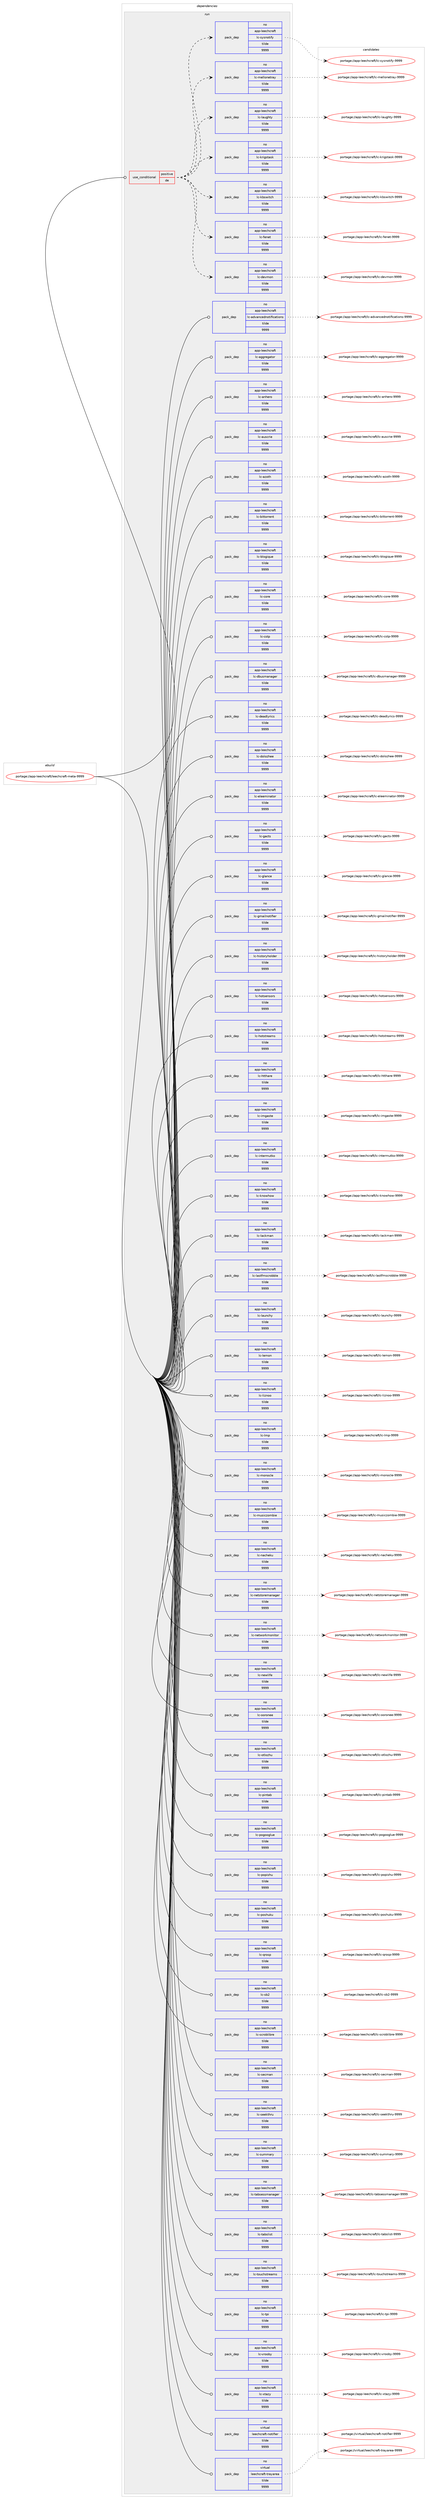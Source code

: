 digraph prolog {

# *************
# Graph options
# *************

newrank=true;
concentrate=true;
compound=true;
graph [rankdir=LR,fontname=Helvetica,fontsize=10,ranksep=1.5];#, ranksep=2.5, nodesep=0.2];
edge  [arrowhead=vee];
node  [fontname=Helvetica,fontsize=10];

# **********
# The ebuild
# **********

subgraph cluster_leftcol {
color=gray;
label=<<i>ebuild</i>>;
id [label="portage://app-leechcraft/leechcraft-meta-9999", color=red, width=4, href="../app-leechcraft/leechcraft-meta-9999.svg"];
}

# ****************
# The dependencies
# ****************

subgraph cluster_midcol {
color=gray;
label=<<i>dependencies</i>>;
subgraph cluster_compile {
fillcolor="#eeeeee";
style=filled;
label=<<i>compile</i>>;
}
subgraph cluster_compileandrun {
fillcolor="#eeeeee";
style=filled;
label=<<i>compile and run</i>>;
}
subgraph cluster_run {
fillcolor="#eeeeee";
style=filled;
label=<<i>run</i>>;
subgraph cond144297 {
dependency615149 [label=<<TABLE BORDER="0" CELLBORDER="1" CELLSPACING="0" CELLPADDING="4"><TR><TD ROWSPAN="3" CELLPADDING="10">use_conditional</TD></TR><TR><TD>positive</TD></TR><TR><TD>de</TD></TR></TABLE>>, shape=none, color=red];
subgraph pack462620 {
dependency615150 [label=<<TABLE BORDER="0" CELLBORDER="1" CELLSPACING="0" CELLPADDING="4" WIDTH="220"><TR><TD ROWSPAN="6" CELLPADDING="30">pack_dep</TD></TR><TR><TD WIDTH="110">no</TD></TR><TR><TD>app-leechcraft</TD></TR><TR><TD>lc-devmon</TD></TR><TR><TD>tilde</TD></TR><TR><TD>9999</TD></TR></TABLE>>, shape=none, color=blue];
}
dependency615149:e -> dependency615150:w [weight=20,style="dashed",arrowhead="vee"];
subgraph pack462621 {
dependency615151 [label=<<TABLE BORDER="0" CELLBORDER="1" CELLSPACING="0" CELLPADDING="4" WIDTH="220"><TR><TD ROWSPAN="6" CELLPADDING="30">pack_dep</TD></TR><TR><TD WIDTH="110">no</TD></TR><TR><TD>app-leechcraft</TD></TR><TR><TD>lc-fenet</TD></TR><TR><TD>tilde</TD></TR><TR><TD>9999</TD></TR></TABLE>>, shape=none, color=blue];
}
dependency615149:e -> dependency615151:w [weight=20,style="dashed",arrowhead="vee"];
subgraph pack462622 {
dependency615152 [label=<<TABLE BORDER="0" CELLBORDER="1" CELLSPACING="0" CELLPADDING="4" WIDTH="220"><TR><TD ROWSPAN="6" CELLPADDING="30">pack_dep</TD></TR><TR><TD WIDTH="110">no</TD></TR><TR><TD>app-leechcraft</TD></TR><TR><TD>lc-kbswitch</TD></TR><TR><TD>tilde</TD></TR><TR><TD>9999</TD></TR></TABLE>>, shape=none, color=blue];
}
dependency615149:e -> dependency615152:w [weight=20,style="dashed",arrowhead="vee"];
subgraph pack462623 {
dependency615153 [label=<<TABLE BORDER="0" CELLBORDER="1" CELLSPACING="0" CELLPADDING="4" WIDTH="220"><TR><TD ROWSPAN="6" CELLPADDING="30">pack_dep</TD></TR><TR><TD WIDTH="110">no</TD></TR><TR><TD>app-leechcraft</TD></TR><TR><TD>lc-krigstask</TD></TR><TR><TD>tilde</TD></TR><TR><TD>9999</TD></TR></TABLE>>, shape=none, color=blue];
}
dependency615149:e -> dependency615153:w [weight=20,style="dashed",arrowhead="vee"];
subgraph pack462624 {
dependency615154 [label=<<TABLE BORDER="0" CELLBORDER="1" CELLSPACING="0" CELLPADDING="4" WIDTH="220"><TR><TD ROWSPAN="6" CELLPADDING="30">pack_dep</TD></TR><TR><TD WIDTH="110">no</TD></TR><TR><TD>app-leechcraft</TD></TR><TR><TD>lc-laughty</TD></TR><TR><TD>tilde</TD></TR><TR><TD>9999</TD></TR></TABLE>>, shape=none, color=blue];
}
dependency615149:e -> dependency615154:w [weight=20,style="dashed",arrowhead="vee"];
subgraph pack462625 {
dependency615155 [label=<<TABLE BORDER="0" CELLBORDER="1" CELLSPACING="0" CELLPADDING="4" WIDTH="220"><TR><TD ROWSPAN="6" CELLPADDING="30">pack_dep</TD></TR><TR><TD WIDTH="110">no</TD></TR><TR><TD>app-leechcraft</TD></TR><TR><TD>lc-mellonetray</TD></TR><TR><TD>tilde</TD></TR><TR><TD>9999</TD></TR></TABLE>>, shape=none, color=blue];
}
dependency615149:e -> dependency615155:w [weight=20,style="dashed",arrowhead="vee"];
subgraph pack462626 {
dependency615156 [label=<<TABLE BORDER="0" CELLBORDER="1" CELLSPACING="0" CELLPADDING="4" WIDTH="220"><TR><TD ROWSPAN="6" CELLPADDING="30">pack_dep</TD></TR><TR><TD WIDTH="110">no</TD></TR><TR><TD>app-leechcraft</TD></TR><TR><TD>lc-sysnotify</TD></TR><TR><TD>tilde</TD></TR><TR><TD>9999</TD></TR></TABLE>>, shape=none, color=blue];
}
dependency615149:e -> dependency615156:w [weight=20,style="dashed",arrowhead="vee"];
}
id:e -> dependency615149:w [weight=20,style="solid",arrowhead="odot"];
subgraph pack462627 {
dependency615157 [label=<<TABLE BORDER="0" CELLBORDER="1" CELLSPACING="0" CELLPADDING="4" WIDTH="220"><TR><TD ROWSPAN="6" CELLPADDING="30">pack_dep</TD></TR><TR><TD WIDTH="110">no</TD></TR><TR><TD>app-leechcraft</TD></TR><TR><TD>lc-advancednotifications</TD></TR><TR><TD>tilde</TD></TR><TR><TD>9999</TD></TR></TABLE>>, shape=none, color=blue];
}
id:e -> dependency615157:w [weight=20,style="solid",arrowhead="odot"];
subgraph pack462628 {
dependency615158 [label=<<TABLE BORDER="0" CELLBORDER="1" CELLSPACING="0" CELLPADDING="4" WIDTH="220"><TR><TD ROWSPAN="6" CELLPADDING="30">pack_dep</TD></TR><TR><TD WIDTH="110">no</TD></TR><TR><TD>app-leechcraft</TD></TR><TR><TD>lc-aggregator</TD></TR><TR><TD>tilde</TD></TR><TR><TD>9999</TD></TR></TABLE>>, shape=none, color=blue];
}
id:e -> dependency615158:w [weight=20,style="solid",arrowhead="odot"];
subgraph pack462629 {
dependency615159 [label=<<TABLE BORDER="0" CELLBORDER="1" CELLSPACING="0" CELLPADDING="4" WIDTH="220"><TR><TD ROWSPAN="6" CELLPADDING="30">pack_dep</TD></TR><TR><TD WIDTH="110">no</TD></TR><TR><TD>app-leechcraft</TD></TR><TR><TD>lc-anhero</TD></TR><TR><TD>tilde</TD></TR><TR><TD>9999</TD></TR></TABLE>>, shape=none, color=blue];
}
id:e -> dependency615159:w [weight=20,style="solid",arrowhead="odot"];
subgraph pack462630 {
dependency615160 [label=<<TABLE BORDER="0" CELLBORDER="1" CELLSPACING="0" CELLPADDING="4" WIDTH="220"><TR><TD ROWSPAN="6" CELLPADDING="30">pack_dep</TD></TR><TR><TD WIDTH="110">no</TD></TR><TR><TD>app-leechcraft</TD></TR><TR><TD>lc-auscrie</TD></TR><TR><TD>tilde</TD></TR><TR><TD>9999</TD></TR></TABLE>>, shape=none, color=blue];
}
id:e -> dependency615160:w [weight=20,style="solid",arrowhead="odot"];
subgraph pack462631 {
dependency615161 [label=<<TABLE BORDER="0" CELLBORDER="1" CELLSPACING="0" CELLPADDING="4" WIDTH="220"><TR><TD ROWSPAN="6" CELLPADDING="30">pack_dep</TD></TR><TR><TD WIDTH="110">no</TD></TR><TR><TD>app-leechcraft</TD></TR><TR><TD>lc-azoth</TD></TR><TR><TD>tilde</TD></TR><TR><TD>9999</TD></TR></TABLE>>, shape=none, color=blue];
}
id:e -> dependency615161:w [weight=20,style="solid",arrowhead="odot"];
subgraph pack462632 {
dependency615162 [label=<<TABLE BORDER="0" CELLBORDER="1" CELLSPACING="0" CELLPADDING="4" WIDTH="220"><TR><TD ROWSPAN="6" CELLPADDING="30">pack_dep</TD></TR><TR><TD WIDTH="110">no</TD></TR><TR><TD>app-leechcraft</TD></TR><TR><TD>lc-bittorrent</TD></TR><TR><TD>tilde</TD></TR><TR><TD>9999</TD></TR></TABLE>>, shape=none, color=blue];
}
id:e -> dependency615162:w [weight=20,style="solid",arrowhead="odot"];
subgraph pack462633 {
dependency615163 [label=<<TABLE BORDER="0" CELLBORDER="1" CELLSPACING="0" CELLPADDING="4" WIDTH="220"><TR><TD ROWSPAN="6" CELLPADDING="30">pack_dep</TD></TR><TR><TD WIDTH="110">no</TD></TR><TR><TD>app-leechcraft</TD></TR><TR><TD>lc-blogique</TD></TR><TR><TD>tilde</TD></TR><TR><TD>9999</TD></TR></TABLE>>, shape=none, color=blue];
}
id:e -> dependency615163:w [weight=20,style="solid",arrowhead="odot"];
subgraph pack462634 {
dependency615164 [label=<<TABLE BORDER="0" CELLBORDER="1" CELLSPACING="0" CELLPADDING="4" WIDTH="220"><TR><TD ROWSPAN="6" CELLPADDING="30">pack_dep</TD></TR><TR><TD WIDTH="110">no</TD></TR><TR><TD>app-leechcraft</TD></TR><TR><TD>lc-core</TD></TR><TR><TD>tilde</TD></TR><TR><TD>9999</TD></TR></TABLE>>, shape=none, color=blue];
}
id:e -> dependency615164:w [weight=20,style="solid",arrowhead="odot"];
subgraph pack462635 {
dependency615165 [label=<<TABLE BORDER="0" CELLBORDER="1" CELLSPACING="0" CELLPADDING="4" WIDTH="220"><TR><TD ROWSPAN="6" CELLPADDING="30">pack_dep</TD></TR><TR><TD WIDTH="110">no</TD></TR><TR><TD>app-leechcraft</TD></TR><TR><TD>lc-cstp</TD></TR><TR><TD>tilde</TD></TR><TR><TD>9999</TD></TR></TABLE>>, shape=none, color=blue];
}
id:e -> dependency615165:w [weight=20,style="solid",arrowhead="odot"];
subgraph pack462636 {
dependency615166 [label=<<TABLE BORDER="0" CELLBORDER="1" CELLSPACING="0" CELLPADDING="4" WIDTH="220"><TR><TD ROWSPAN="6" CELLPADDING="30">pack_dep</TD></TR><TR><TD WIDTH="110">no</TD></TR><TR><TD>app-leechcraft</TD></TR><TR><TD>lc-dbusmanager</TD></TR><TR><TD>tilde</TD></TR><TR><TD>9999</TD></TR></TABLE>>, shape=none, color=blue];
}
id:e -> dependency615166:w [weight=20,style="solid",arrowhead="odot"];
subgraph pack462637 {
dependency615167 [label=<<TABLE BORDER="0" CELLBORDER="1" CELLSPACING="0" CELLPADDING="4" WIDTH="220"><TR><TD ROWSPAN="6" CELLPADDING="30">pack_dep</TD></TR><TR><TD WIDTH="110">no</TD></TR><TR><TD>app-leechcraft</TD></TR><TR><TD>lc-deadlyrics</TD></TR><TR><TD>tilde</TD></TR><TR><TD>9999</TD></TR></TABLE>>, shape=none, color=blue];
}
id:e -> dependency615167:w [weight=20,style="solid",arrowhead="odot"];
subgraph pack462638 {
dependency615168 [label=<<TABLE BORDER="0" CELLBORDER="1" CELLSPACING="0" CELLPADDING="4" WIDTH="220"><TR><TD ROWSPAN="6" CELLPADDING="30">pack_dep</TD></TR><TR><TD WIDTH="110">no</TD></TR><TR><TD>app-leechcraft</TD></TR><TR><TD>lc-dolozhee</TD></TR><TR><TD>tilde</TD></TR><TR><TD>9999</TD></TR></TABLE>>, shape=none, color=blue];
}
id:e -> dependency615168:w [weight=20,style="solid",arrowhead="odot"];
subgraph pack462639 {
dependency615169 [label=<<TABLE BORDER="0" CELLBORDER="1" CELLSPACING="0" CELLPADDING="4" WIDTH="220"><TR><TD ROWSPAN="6" CELLPADDING="30">pack_dep</TD></TR><TR><TD WIDTH="110">no</TD></TR><TR><TD>app-leechcraft</TD></TR><TR><TD>lc-eleeminator</TD></TR><TR><TD>tilde</TD></TR><TR><TD>9999</TD></TR></TABLE>>, shape=none, color=blue];
}
id:e -> dependency615169:w [weight=20,style="solid",arrowhead="odot"];
subgraph pack462640 {
dependency615170 [label=<<TABLE BORDER="0" CELLBORDER="1" CELLSPACING="0" CELLPADDING="4" WIDTH="220"><TR><TD ROWSPAN="6" CELLPADDING="30">pack_dep</TD></TR><TR><TD WIDTH="110">no</TD></TR><TR><TD>app-leechcraft</TD></TR><TR><TD>lc-gacts</TD></TR><TR><TD>tilde</TD></TR><TR><TD>9999</TD></TR></TABLE>>, shape=none, color=blue];
}
id:e -> dependency615170:w [weight=20,style="solid",arrowhead="odot"];
subgraph pack462641 {
dependency615171 [label=<<TABLE BORDER="0" CELLBORDER="1" CELLSPACING="0" CELLPADDING="4" WIDTH="220"><TR><TD ROWSPAN="6" CELLPADDING="30">pack_dep</TD></TR><TR><TD WIDTH="110">no</TD></TR><TR><TD>app-leechcraft</TD></TR><TR><TD>lc-glance</TD></TR><TR><TD>tilde</TD></TR><TR><TD>9999</TD></TR></TABLE>>, shape=none, color=blue];
}
id:e -> dependency615171:w [weight=20,style="solid",arrowhead="odot"];
subgraph pack462642 {
dependency615172 [label=<<TABLE BORDER="0" CELLBORDER="1" CELLSPACING="0" CELLPADDING="4" WIDTH="220"><TR><TD ROWSPAN="6" CELLPADDING="30">pack_dep</TD></TR><TR><TD WIDTH="110">no</TD></TR><TR><TD>app-leechcraft</TD></TR><TR><TD>lc-gmailnotifier</TD></TR><TR><TD>tilde</TD></TR><TR><TD>9999</TD></TR></TABLE>>, shape=none, color=blue];
}
id:e -> dependency615172:w [weight=20,style="solid",arrowhead="odot"];
subgraph pack462643 {
dependency615173 [label=<<TABLE BORDER="0" CELLBORDER="1" CELLSPACING="0" CELLPADDING="4" WIDTH="220"><TR><TD ROWSPAN="6" CELLPADDING="30">pack_dep</TD></TR><TR><TD WIDTH="110">no</TD></TR><TR><TD>app-leechcraft</TD></TR><TR><TD>lc-historyholder</TD></TR><TR><TD>tilde</TD></TR><TR><TD>9999</TD></TR></TABLE>>, shape=none, color=blue];
}
id:e -> dependency615173:w [weight=20,style="solid",arrowhead="odot"];
subgraph pack462644 {
dependency615174 [label=<<TABLE BORDER="0" CELLBORDER="1" CELLSPACING="0" CELLPADDING="4" WIDTH="220"><TR><TD ROWSPAN="6" CELLPADDING="30">pack_dep</TD></TR><TR><TD WIDTH="110">no</TD></TR><TR><TD>app-leechcraft</TD></TR><TR><TD>lc-hotsensors</TD></TR><TR><TD>tilde</TD></TR><TR><TD>9999</TD></TR></TABLE>>, shape=none, color=blue];
}
id:e -> dependency615174:w [weight=20,style="solid",arrowhead="odot"];
subgraph pack462645 {
dependency615175 [label=<<TABLE BORDER="0" CELLBORDER="1" CELLSPACING="0" CELLPADDING="4" WIDTH="220"><TR><TD ROWSPAN="6" CELLPADDING="30">pack_dep</TD></TR><TR><TD WIDTH="110">no</TD></TR><TR><TD>app-leechcraft</TD></TR><TR><TD>lc-hotstreams</TD></TR><TR><TD>tilde</TD></TR><TR><TD>9999</TD></TR></TABLE>>, shape=none, color=blue];
}
id:e -> dependency615175:w [weight=20,style="solid",arrowhead="odot"];
subgraph pack462646 {
dependency615176 [label=<<TABLE BORDER="0" CELLBORDER="1" CELLSPACING="0" CELLPADDING="4" WIDTH="220"><TR><TD ROWSPAN="6" CELLPADDING="30">pack_dep</TD></TR><TR><TD WIDTH="110">no</TD></TR><TR><TD>app-leechcraft</TD></TR><TR><TD>lc-htthare</TD></TR><TR><TD>tilde</TD></TR><TR><TD>9999</TD></TR></TABLE>>, shape=none, color=blue];
}
id:e -> dependency615176:w [weight=20,style="solid",arrowhead="odot"];
subgraph pack462647 {
dependency615177 [label=<<TABLE BORDER="0" CELLBORDER="1" CELLSPACING="0" CELLPADDING="4" WIDTH="220"><TR><TD ROWSPAN="6" CELLPADDING="30">pack_dep</TD></TR><TR><TD WIDTH="110">no</TD></TR><TR><TD>app-leechcraft</TD></TR><TR><TD>lc-imgaste</TD></TR><TR><TD>tilde</TD></TR><TR><TD>9999</TD></TR></TABLE>>, shape=none, color=blue];
}
id:e -> dependency615177:w [weight=20,style="solid",arrowhead="odot"];
subgraph pack462648 {
dependency615178 [label=<<TABLE BORDER="0" CELLBORDER="1" CELLSPACING="0" CELLPADDING="4" WIDTH="220"><TR><TD ROWSPAN="6" CELLPADDING="30">pack_dep</TD></TR><TR><TD WIDTH="110">no</TD></TR><TR><TD>app-leechcraft</TD></TR><TR><TD>lc-intermutko</TD></TR><TR><TD>tilde</TD></TR><TR><TD>9999</TD></TR></TABLE>>, shape=none, color=blue];
}
id:e -> dependency615178:w [weight=20,style="solid",arrowhead="odot"];
subgraph pack462649 {
dependency615179 [label=<<TABLE BORDER="0" CELLBORDER="1" CELLSPACING="0" CELLPADDING="4" WIDTH="220"><TR><TD ROWSPAN="6" CELLPADDING="30">pack_dep</TD></TR><TR><TD WIDTH="110">no</TD></TR><TR><TD>app-leechcraft</TD></TR><TR><TD>lc-knowhow</TD></TR><TR><TD>tilde</TD></TR><TR><TD>9999</TD></TR></TABLE>>, shape=none, color=blue];
}
id:e -> dependency615179:w [weight=20,style="solid",arrowhead="odot"];
subgraph pack462650 {
dependency615180 [label=<<TABLE BORDER="0" CELLBORDER="1" CELLSPACING="0" CELLPADDING="4" WIDTH="220"><TR><TD ROWSPAN="6" CELLPADDING="30">pack_dep</TD></TR><TR><TD WIDTH="110">no</TD></TR><TR><TD>app-leechcraft</TD></TR><TR><TD>lc-lackman</TD></TR><TR><TD>tilde</TD></TR><TR><TD>9999</TD></TR></TABLE>>, shape=none, color=blue];
}
id:e -> dependency615180:w [weight=20,style="solid",arrowhead="odot"];
subgraph pack462651 {
dependency615181 [label=<<TABLE BORDER="0" CELLBORDER="1" CELLSPACING="0" CELLPADDING="4" WIDTH="220"><TR><TD ROWSPAN="6" CELLPADDING="30">pack_dep</TD></TR><TR><TD WIDTH="110">no</TD></TR><TR><TD>app-leechcraft</TD></TR><TR><TD>lc-lastfmscrobble</TD></TR><TR><TD>tilde</TD></TR><TR><TD>9999</TD></TR></TABLE>>, shape=none, color=blue];
}
id:e -> dependency615181:w [weight=20,style="solid",arrowhead="odot"];
subgraph pack462652 {
dependency615182 [label=<<TABLE BORDER="0" CELLBORDER="1" CELLSPACING="0" CELLPADDING="4" WIDTH="220"><TR><TD ROWSPAN="6" CELLPADDING="30">pack_dep</TD></TR><TR><TD WIDTH="110">no</TD></TR><TR><TD>app-leechcraft</TD></TR><TR><TD>lc-launchy</TD></TR><TR><TD>tilde</TD></TR><TR><TD>9999</TD></TR></TABLE>>, shape=none, color=blue];
}
id:e -> dependency615182:w [weight=20,style="solid",arrowhead="odot"];
subgraph pack462653 {
dependency615183 [label=<<TABLE BORDER="0" CELLBORDER="1" CELLSPACING="0" CELLPADDING="4" WIDTH="220"><TR><TD ROWSPAN="6" CELLPADDING="30">pack_dep</TD></TR><TR><TD WIDTH="110">no</TD></TR><TR><TD>app-leechcraft</TD></TR><TR><TD>lc-lemon</TD></TR><TR><TD>tilde</TD></TR><TR><TD>9999</TD></TR></TABLE>>, shape=none, color=blue];
}
id:e -> dependency615183:w [weight=20,style="solid",arrowhead="odot"];
subgraph pack462654 {
dependency615184 [label=<<TABLE BORDER="0" CELLBORDER="1" CELLSPACING="0" CELLPADDING="4" WIDTH="220"><TR><TD ROWSPAN="6" CELLPADDING="30">pack_dep</TD></TR><TR><TD WIDTH="110">no</TD></TR><TR><TD>app-leechcraft</TD></TR><TR><TD>lc-liznoo</TD></TR><TR><TD>tilde</TD></TR><TR><TD>9999</TD></TR></TABLE>>, shape=none, color=blue];
}
id:e -> dependency615184:w [weight=20,style="solid",arrowhead="odot"];
subgraph pack462655 {
dependency615185 [label=<<TABLE BORDER="0" CELLBORDER="1" CELLSPACING="0" CELLPADDING="4" WIDTH="220"><TR><TD ROWSPAN="6" CELLPADDING="30">pack_dep</TD></TR><TR><TD WIDTH="110">no</TD></TR><TR><TD>app-leechcraft</TD></TR><TR><TD>lc-lmp</TD></TR><TR><TD>tilde</TD></TR><TR><TD>9999</TD></TR></TABLE>>, shape=none, color=blue];
}
id:e -> dependency615185:w [weight=20,style="solid",arrowhead="odot"];
subgraph pack462656 {
dependency615186 [label=<<TABLE BORDER="0" CELLBORDER="1" CELLSPACING="0" CELLPADDING="4" WIDTH="220"><TR><TD ROWSPAN="6" CELLPADDING="30">pack_dep</TD></TR><TR><TD WIDTH="110">no</TD></TR><TR><TD>app-leechcraft</TD></TR><TR><TD>lc-monocle</TD></TR><TR><TD>tilde</TD></TR><TR><TD>9999</TD></TR></TABLE>>, shape=none, color=blue];
}
id:e -> dependency615186:w [weight=20,style="solid",arrowhead="odot"];
subgraph pack462657 {
dependency615187 [label=<<TABLE BORDER="0" CELLBORDER="1" CELLSPACING="0" CELLPADDING="4" WIDTH="220"><TR><TD ROWSPAN="6" CELLPADDING="30">pack_dep</TD></TR><TR><TD WIDTH="110">no</TD></TR><TR><TD>app-leechcraft</TD></TR><TR><TD>lc-musiczombie</TD></TR><TR><TD>tilde</TD></TR><TR><TD>9999</TD></TR></TABLE>>, shape=none, color=blue];
}
id:e -> dependency615187:w [weight=20,style="solid",arrowhead="odot"];
subgraph pack462658 {
dependency615188 [label=<<TABLE BORDER="0" CELLBORDER="1" CELLSPACING="0" CELLPADDING="4" WIDTH="220"><TR><TD ROWSPAN="6" CELLPADDING="30">pack_dep</TD></TR><TR><TD WIDTH="110">no</TD></TR><TR><TD>app-leechcraft</TD></TR><TR><TD>lc-nacheku</TD></TR><TR><TD>tilde</TD></TR><TR><TD>9999</TD></TR></TABLE>>, shape=none, color=blue];
}
id:e -> dependency615188:w [weight=20,style="solid",arrowhead="odot"];
subgraph pack462659 {
dependency615189 [label=<<TABLE BORDER="0" CELLBORDER="1" CELLSPACING="0" CELLPADDING="4" WIDTH="220"><TR><TD ROWSPAN="6" CELLPADDING="30">pack_dep</TD></TR><TR><TD WIDTH="110">no</TD></TR><TR><TD>app-leechcraft</TD></TR><TR><TD>lc-netstoremanager</TD></TR><TR><TD>tilde</TD></TR><TR><TD>9999</TD></TR></TABLE>>, shape=none, color=blue];
}
id:e -> dependency615189:w [weight=20,style="solid",arrowhead="odot"];
subgraph pack462660 {
dependency615190 [label=<<TABLE BORDER="0" CELLBORDER="1" CELLSPACING="0" CELLPADDING="4" WIDTH="220"><TR><TD ROWSPAN="6" CELLPADDING="30">pack_dep</TD></TR><TR><TD WIDTH="110">no</TD></TR><TR><TD>app-leechcraft</TD></TR><TR><TD>lc-networkmonitor</TD></TR><TR><TD>tilde</TD></TR><TR><TD>9999</TD></TR></TABLE>>, shape=none, color=blue];
}
id:e -> dependency615190:w [weight=20,style="solid",arrowhead="odot"];
subgraph pack462661 {
dependency615191 [label=<<TABLE BORDER="0" CELLBORDER="1" CELLSPACING="0" CELLPADDING="4" WIDTH="220"><TR><TD ROWSPAN="6" CELLPADDING="30">pack_dep</TD></TR><TR><TD WIDTH="110">no</TD></TR><TR><TD>app-leechcraft</TD></TR><TR><TD>lc-newlife</TD></TR><TR><TD>tilde</TD></TR><TR><TD>9999</TD></TR></TABLE>>, shape=none, color=blue];
}
id:e -> dependency615191:w [weight=20,style="solid",arrowhead="odot"];
subgraph pack462662 {
dependency615192 [label=<<TABLE BORDER="0" CELLBORDER="1" CELLSPACING="0" CELLPADDING="4" WIDTH="220"><TR><TD ROWSPAN="6" CELLPADDING="30">pack_dep</TD></TR><TR><TD WIDTH="110">no</TD></TR><TR><TD>app-leechcraft</TD></TR><TR><TD>lc-ooronee</TD></TR><TR><TD>tilde</TD></TR><TR><TD>9999</TD></TR></TABLE>>, shape=none, color=blue];
}
id:e -> dependency615192:w [weight=20,style="solid",arrowhead="odot"];
subgraph pack462663 {
dependency615193 [label=<<TABLE BORDER="0" CELLBORDER="1" CELLSPACING="0" CELLPADDING="4" WIDTH="220"><TR><TD ROWSPAN="6" CELLPADDING="30">pack_dep</TD></TR><TR><TD WIDTH="110">no</TD></TR><TR><TD>app-leechcraft</TD></TR><TR><TD>lc-otlozhu</TD></TR><TR><TD>tilde</TD></TR><TR><TD>9999</TD></TR></TABLE>>, shape=none, color=blue];
}
id:e -> dependency615193:w [weight=20,style="solid",arrowhead="odot"];
subgraph pack462664 {
dependency615194 [label=<<TABLE BORDER="0" CELLBORDER="1" CELLSPACING="0" CELLPADDING="4" WIDTH="220"><TR><TD ROWSPAN="6" CELLPADDING="30">pack_dep</TD></TR><TR><TD WIDTH="110">no</TD></TR><TR><TD>app-leechcraft</TD></TR><TR><TD>lc-pintab</TD></TR><TR><TD>tilde</TD></TR><TR><TD>9999</TD></TR></TABLE>>, shape=none, color=blue];
}
id:e -> dependency615194:w [weight=20,style="solid",arrowhead="odot"];
subgraph pack462665 {
dependency615195 [label=<<TABLE BORDER="0" CELLBORDER="1" CELLSPACING="0" CELLPADDING="4" WIDTH="220"><TR><TD ROWSPAN="6" CELLPADDING="30">pack_dep</TD></TR><TR><TD WIDTH="110">no</TD></TR><TR><TD>app-leechcraft</TD></TR><TR><TD>lc-pogooglue</TD></TR><TR><TD>tilde</TD></TR><TR><TD>9999</TD></TR></TABLE>>, shape=none, color=blue];
}
id:e -> dependency615195:w [weight=20,style="solid",arrowhead="odot"];
subgraph pack462666 {
dependency615196 [label=<<TABLE BORDER="0" CELLBORDER="1" CELLSPACING="0" CELLPADDING="4" WIDTH="220"><TR><TD ROWSPAN="6" CELLPADDING="30">pack_dep</TD></TR><TR><TD WIDTH="110">no</TD></TR><TR><TD>app-leechcraft</TD></TR><TR><TD>lc-popishu</TD></TR><TR><TD>tilde</TD></TR><TR><TD>9999</TD></TR></TABLE>>, shape=none, color=blue];
}
id:e -> dependency615196:w [weight=20,style="solid",arrowhead="odot"];
subgraph pack462667 {
dependency615197 [label=<<TABLE BORDER="0" CELLBORDER="1" CELLSPACING="0" CELLPADDING="4" WIDTH="220"><TR><TD ROWSPAN="6" CELLPADDING="30">pack_dep</TD></TR><TR><TD WIDTH="110">no</TD></TR><TR><TD>app-leechcraft</TD></TR><TR><TD>lc-poshuku</TD></TR><TR><TD>tilde</TD></TR><TR><TD>9999</TD></TR></TABLE>>, shape=none, color=blue];
}
id:e -> dependency615197:w [weight=20,style="solid",arrowhead="odot"];
subgraph pack462668 {
dependency615198 [label=<<TABLE BORDER="0" CELLBORDER="1" CELLSPACING="0" CELLPADDING="4" WIDTH="220"><TR><TD ROWSPAN="6" CELLPADDING="30">pack_dep</TD></TR><TR><TD WIDTH="110">no</TD></TR><TR><TD>app-leechcraft</TD></TR><TR><TD>lc-qrosp</TD></TR><TR><TD>tilde</TD></TR><TR><TD>9999</TD></TR></TABLE>>, shape=none, color=blue];
}
id:e -> dependency615198:w [weight=20,style="solid",arrowhead="odot"];
subgraph pack462669 {
dependency615199 [label=<<TABLE BORDER="0" CELLBORDER="1" CELLSPACING="0" CELLPADDING="4" WIDTH="220"><TR><TD ROWSPAN="6" CELLPADDING="30">pack_dep</TD></TR><TR><TD WIDTH="110">no</TD></TR><TR><TD>app-leechcraft</TD></TR><TR><TD>lc-sb2</TD></TR><TR><TD>tilde</TD></TR><TR><TD>9999</TD></TR></TABLE>>, shape=none, color=blue];
}
id:e -> dependency615199:w [weight=20,style="solid",arrowhead="odot"];
subgraph pack462670 {
dependency615200 [label=<<TABLE BORDER="0" CELLBORDER="1" CELLSPACING="0" CELLPADDING="4" WIDTH="220"><TR><TD ROWSPAN="6" CELLPADDING="30">pack_dep</TD></TR><TR><TD WIDTH="110">no</TD></TR><TR><TD>app-leechcraft</TD></TR><TR><TD>lc-scroblibre</TD></TR><TR><TD>tilde</TD></TR><TR><TD>9999</TD></TR></TABLE>>, shape=none, color=blue];
}
id:e -> dependency615200:w [weight=20,style="solid",arrowhead="odot"];
subgraph pack462671 {
dependency615201 [label=<<TABLE BORDER="0" CELLBORDER="1" CELLSPACING="0" CELLPADDING="4" WIDTH="220"><TR><TD ROWSPAN="6" CELLPADDING="30">pack_dep</TD></TR><TR><TD WIDTH="110">no</TD></TR><TR><TD>app-leechcraft</TD></TR><TR><TD>lc-secman</TD></TR><TR><TD>tilde</TD></TR><TR><TD>9999</TD></TR></TABLE>>, shape=none, color=blue];
}
id:e -> dependency615201:w [weight=20,style="solid",arrowhead="odot"];
subgraph pack462672 {
dependency615202 [label=<<TABLE BORDER="0" CELLBORDER="1" CELLSPACING="0" CELLPADDING="4" WIDTH="220"><TR><TD ROWSPAN="6" CELLPADDING="30">pack_dep</TD></TR><TR><TD WIDTH="110">no</TD></TR><TR><TD>app-leechcraft</TD></TR><TR><TD>lc-seekthru</TD></TR><TR><TD>tilde</TD></TR><TR><TD>9999</TD></TR></TABLE>>, shape=none, color=blue];
}
id:e -> dependency615202:w [weight=20,style="solid",arrowhead="odot"];
subgraph pack462673 {
dependency615203 [label=<<TABLE BORDER="0" CELLBORDER="1" CELLSPACING="0" CELLPADDING="4" WIDTH="220"><TR><TD ROWSPAN="6" CELLPADDING="30">pack_dep</TD></TR><TR><TD WIDTH="110">no</TD></TR><TR><TD>app-leechcraft</TD></TR><TR><TD>lc-summary</TD></TR><TR><TD>tilde</TD></TR><TR><TD>9999</TD></TR></TABLE>>, shape=none, color=blue];
}
id:e -> dependency615203:w [weight=20,style="solid",arrowhead="odot"];
subgraph pack462674 {
dependency615204 [label=<<TABLE BORDER="0" CELLBORDER="1" CELLSPACING="0" CELLPADDING="4" WIDTH="220"><TR><TD ROWSPAN="6" CELLPADDING="30">pack_dep</TD></TR><TR><TD WIDTH="110">no</TD></TR><TR><TD>app-leechcraft</TD></TR><TR><TD>lc-tabsessmanager</TD></TR><TR><TD>tilde</TD></TR><TR><TD>9999</TD></TR></TABLE>>, shape=none, color=blue];
}
id:e -> dependency615204:w [weight=20,style="solid",arrowhead="odot"];
subgraph pack462675 {
dependency615205 [label=<<TABLE BORDER="0" CELLBORDER="1" CELLSPACING="0" CELLPADDING="4" WIDTH="220"><TR><TD ROWSPAN="6" CELLPADDING="30">pack_dep</TD></TR><TR><TD WIDTH="110">no</TD></TR><TR><TD>app-leechcraft</TD></TR><TR><TD>lc-tabslist</TD></TR><TR><TD>tilde</TD></TR><TR><TD>9999</TD></TR></TABLE>>, shape=none, color=blue];
}
id:e -> dependency615205:w [weight=20,style="solid",arrowhead="odot"];
subgraph pack462676 {
dependency615206 [label=<<TABLE BORDER="0" CELLBORDER="1" CELLSPACING="0" CELLPADDING="4" WIDTH="220"><TR><TD ROWSPAN="6" CELLPADDING="30">pack_dep</TD></TR><TR><TD WIDTH="110">no</TD></TR><TR><TD>app-leechcraft</TD></TR><TR><TD>lc-touchstreams</TD></TR><TR><TD>tilde</TD></TR><TR><TD>9999</TD></TR></TABLE>>, shape=none, color=blue];
}
id:e -> dependency615206:w [weight=20,style="solid",arrowhead="odot"];
subgraph pack462677 {
dependency615207 [label=<<TABLE BORDER="0" CELLBORDER="1" CELLSPACING="0" CELLPADDING="4" WIDTH="220"><TR><TD ROWSPAN="6" CELLPADDING="30">pack_dep</TD></TR><TR><TD WIDTH="110">no</TD></TR><TR><TD>app-leechcraft</TD></TR><TR><TD>lc-tpi</TD></TR><TR><TD>tilde</TD></TR><TR><TD>9999</TD></TR></TABLE>>, shape=none, color=blue];
}
id:e -> dependency615207:w [weight=20,style="solid",arrowhead="odot"];
subgraph pack462678 {
dependency615208 [label=<<TABLE BORDER="0" CELLBORDER="1" CELLSPACING="0" CELLPADDING="4" WIDTH="220"><TR><TD ROWSPAN="6" CELLPADDING="30">pack_dep</TD></TR><TR><TD WIDTH="110">no</TD></TR><TR><TD>app-leechcraft</TD></TR><TR><TD>lc-vrooby</TD></TR><TR><TD>tilde</TD></TR><TR><TD>9999</TD></TR></TABLE>>, shape=none, color=blue];
}
id:e -> dependency615208:w [weight=20,style="solid",arrowhead="odot"];
subgraph pack462679 {
dependency615209 [label=<<TABLE BORDER="0" CELLBORDER="1" CELLSPACING="0" CELLPADDING="4" WIDTH="220"><TR><TD ROWSPAN="6" CELLPADDING="30">pack_dep</TD></TR><TR><TD WIDTH="110">no</TD></TR><TR><TD>app-leechcraft</TD></TR><TR><TD>lc-xtazy</TD></TR><TR><TD>tilde</TD></TR><TR><TD>9999</TD></TR></TABLE>>, shape=none, color=blue];
}
id:e -> dependency615209:w [weight=20,style="solid",arrowhead="odot"];
subgraph pack462680 {
dependency615210 [label=<<TABLE BORDER="0" CELLBORDER="1" CELLSPACING="0" CELLPADDING="4" WIDTH="220"><TR><TD ROWSPAN="6" CELLPADDING="30">pack_dep</TD></TR><TR><TD WIDTH="110">no</TD></TR><TR><TD>virtual</TD></TR><TR><TD>leechcraft-notifier</TD></TR><TR><TD>tilde</TD></TR><TR><TD>9999</TD></TR></TABLE>>, shape=none, color=blue];
}
id:e -> dependency615210:w [weight=20,style="solid",arrowhead="odot"];
subgraph pack462681 {
dependency615211 [label=<<TABLE BORDER="0" CELLBORDER="1" CELLSPACING="0" CELLPADDING="4" WIDTH="220"><TR><TD ROWSPAN="6" CELLPADDING="30">pack_dep</TD></TR><TR><TD WIDTH="110">no</TD></TR><TR><TD>virtual</TD></TR><TR><TD>leechcraft-trayarea</TD></TR><TR><TD>tilde</TD></TR><TR><TD>9999</TD></TR></TABLE>>, shape=none, color=blue];
}
id:e -> dependency615211:w [weight=20,style="solid",arrowhead="odot"];
}
}

# **************
# The candidates
# **************

subgraph cluster_choices {
rank=same;
color=gray;
label=<<i>candidates</i>>;

subgraph choice462620 {
color=black;
nodesep=1;
choice97112112451081011019910499114971021164710899451001011181091111104557575757 [label="portage://app-leechcraft/lc-devmon-9999", color=red, width=4,href="../app-leechcraft/lc-devmon-9999.svg"];
dependency615150:e -> choice97112112451081011019910499114971021164710899451001011181091111104557575757:w [style=dotted,weight="100"];
}
subgraph choice462621 {
color=black;
nodesep=1;
choice97112112451081011019910499114971021164710899451021011101011164557575757 [label="portage://app-leechcraft/lc-fenet-9999", color=red, width=4,href="../app-leechcraft/lc-fenet-9999.svg"];
dependency615151:e -> choice97112112451081011019910499114971021164710899451021011101011164557575757:w [style=dotted,weight="100"];
}
subgraph choice462622 {
color=black;
nodesep=1;
choice971121124510810110199104991149710211647108994510798115119105116991044557575757 [label="portage://app-leechcraft/lc-kbswitch-9999", color=red, width=4,href="../app-leechcraft/lc-kbswitch-9999.svg"];
dependency615152:e -> choice971121124510810110199104991149710211647108994510798115119105116991044557575757:w [style=dotted,weight="100"];
}
subgraph choice462623 {
color=black;
nodesep=1;
choice9711211245108101101991049911497102116471089945107114105103115116971151074557575757 [label="portage://app-leechcraft/lc-krigstask-9999", color=red, width=4,href="../app-leechcraft/lc-krigstask-9999.svg"];
dependency615153:e -> choice9711211245108101101991049911497102116471089945107114105103115116971151074557575757:w [style=dotted,weight="100"];
}
subgraph choice462624 {
color=black;
nodesep=1;
choice9711211245108101101991049911497102116471089945108971171031041161214557575757 [label="portage://app-leechcraft/lc-laughty-9999", color=red, width=4,href="../app-leechcraft/lc-laughty-9999.svg"];
dependency615154:e -> choice9711211245108101101991049911497102116471089945108971171031041161214557575757:w [style=dotted,weight="100"];
}
subgraph choice462625 {
color=black;
nodesep=1;
choice9711211245108101101991049911497102116471089945109101108108111110101116114971214557575757 [label="portage://app-leechcraft/lc-mellonetray-9999", color=red, width=4,href="../app-leechcraft/lc-mellonetray-9999.svg"];
dependency615155:e -> choice9711211245108101101991049911497102116471089945109101108108111110101116114971214557575757:w [style=dotted,weight="100"];
}
subgraph choice462626 {
color=black;
nodesep=1;
choice97112112451081011019910499114971021164710899451151211151101111161051021214557575757 [label="portage://app-leechcraft/lc-sysnotify-9999", color=red, width=4,href="../app-leechcraft/lc-sysnotify-9999.svg"];
dependency615156:e -> choice97112112451081011019910499114971021164710899451151211151101111161051021214557575757:w [style=dotted,weight="100"];
}
subgraph choice462627 {
color=black;
nodesep=1;
choice971121124510810110199104991149710211647108994597100118971109910110011011111610510210599971161051111101154557575757 [label="portage://app-leechcraft/lc-advancednotifications-9999", color=red, width=4,href="../app-leechcraft/lc-advancednotifications-9999.svg"];
dependency615157:e -> choice971121124510810110199104991149710211647108994597100118971109910110011011111610510210599971161051111101154557575757:w [style=dotted,weight="100"];
}
subgraph choice462628 {
color=black;
nodesep=1;
choice971121124510810110199104991149710211647108994597103103114101103971161111144557575757 [label="portage://app-leechcraft/lc-aggregator-9999", color=red, width=4,href="../app-leechcraft/lc-aggregator-9999.svg"];
dependency615158:e -> choice971121124510810110199104991149710211647108994597103103114101103971161111144557575757:w [style=dotted,weight="100"];
}
subgraph choice462629 {
color=black;
nodesep=1;
choice9711211245108101101991049911497102116471089945971101041011141114557575757 [label="portage://app-leechcraft/lc-anhero-9999", color=red, width=4,href="../app-leechcraft/lc-anhero-9999.svg"];
dependency615159:e -> choice9711211245108101101991049911497102116471089945971101041011141114557575757:w [style=dotted,weight="100"];
}
subgraph choice462630 {
color=black;
nodesep=1;
choice971121124510810110199104991149710211647108994597117115991141051014557575757 [label="portage://app-leechcraft/lc-auscrie-9999", color=red, width=4,href="../app-leechcraft/lc-auscrie-9999.svg"];
dependency615160:e -> choice971121124510810110199104991149710211647108994597117115991141051014557575757:w [style=dotted,weight="100"];
}
subgraph choice462631 {
color=black;
nodesep=1;
choice9711211245108101101991049911497102116471089945971221111161044557575757 [label="portage://app-leechcraft/lc-azoth-9999", color=red, width=4,href="../app-leechcraft/lc-azoth-9999.svg"];
dependency615161:e -> choice9711211245108101101991049911497102116471089945971221111161044557575757:w [style=dotted,weight="100"];
}
subgraph choice462632 {
color=black;
nodesep=1;
choice9711211245108101101991049911497102116471089945981051161161111141141011101164557575757 [label="portage://app-leechcraft/lc-bittorrent-9999", color=red, width=4,href="../app-leechcraft/lc-bittorrent-9999.svg"];
dependency615162:e -> choice9711211245108101101991049911497102116471089945981051161161111141141011101164557575757:w [style=dotted,weight="100"];
}
subgraph choice462633 {
color=black;
nodesep=1;
choice9711211245108101101991049911497102116471089945981081111031051131171014557575757 [label="portage://app-leechcraft/lc-blogique-9999", color=red, width=4,href="../app-leechcraft/lc-blogique-9999.svg"];
dependency615163:e -> choice9711211245108101101991049911497102116471089945981081111031051131171014557575757:w [style=dotted,weight="100"];
}
subgraph choice462634 {
color=black;
nodesep=1;
choice9711211245108101101991049911497102116471089945991111141014557575757 [label="portage://app-leechcraft/lc-core-9999", color=red, width=4,href="../app-leechcraft/lc-core-9999.svg"];
dependency615164:e -> choice9711211245108101101991049911497102116471089945991111141014557575757:w [style=dotted,weight="100"];
}
subgraph choice462635 {
color=black;
nodesep=1;
choice9711211245108101101991049911497102116471089945991151161124557575757 [label="portage://app-leechcraft/lc-cstp-9999", color=red, width=4,href="../app-leechcraft/lc-cstp-9999.svg"];
dependency615165:e -> choice9711211245108101101991049911497102116471089945991151161124557575757:w [style=dotted,weight="100"];
}
subgraph choice462636 {
color=black;
nodesep=1;
choice97112112451081011019910499114971021164710899451009811711510997110971031011144557575757 [label="portage://app-leechcraft/lc-dbusmanager-9999", color=red, width=4,href="../app-leechcraft/lc-dbusmanager-9999.svg"];
dependency615166:e -> choice97112112451081011019910499114971021164710899451009811711510997110971031011144557575757:w [style=dotted,weight="100"];
}
subgraph choice462637 {
color=black;
nodesep=1;
choice971121124510810110199104991149710211647108994510010197100108121114105991154557575757 [label="portage://app-leechcraft/lc-deadlyrics-9999", color=red, width=4,href="../app-leechcraft/lc-deadlyrics-9999.svg"];
dependency615167:e -> choice971121124510810110199104991149710211647108994510010197100108121114105991154557575757:w [style=dotted,weight="100"];
}
subgraph choice462638 {
color=black;
nodesep=1;
choice97112112451081011019910499114971021164710899451001111081111221041011014557575757 [label="portage://app-leechcraft/lc-dolozhee-9999", color=red, width=4,href="../app-leechcraft/lc-dolozhee-9999.svg"];
dependency615168:e -> choice97112112451081011019910499114971021164710899451001111081111221041011014557575757:w [style=dotted,weight="100"];
}
subgraph choice462639 {
color=black;
nodesep=1;
choice9711211245108101101991049911497102116471089945101108101101109105110971161111144557575757 [label="portage://app-leechcraft/lc-eleeminator-9999", color=red, width=4,href="../app-leechcraft/lc-eleeminator-9999.svg"];
dependency615169:e -> choice9711211245108101101991049911497102116471089945101108101101109105110971161111144557575757:w [style=dotted,weight="100"];
}
subgraph choice462640 {
color=black;
nodesep=1;
choice971121124510810110199104991149710211647108994510397991161154557575757 [label="portage://app-leechcraft/lc-gacts-9999", color=red, width=4,href="../app-leechcraft/lc-gacts-9999.svg"];
dependency615170:e -> choice971121124510810110199104991149710211647108994510397991161154557575757:w [style=dotted,weight="100"];
}
subgraph choice462641 {
color=black;
nodesep=1;
choice971121124510810110199104991149710211647108994510310897110991014557575757 [label="portage://app-leechcraft/lc-glance-9999", color=red, width=4,href="../app-leechcraft/lc-glance-9999.svg"];
dependency615171:e -> choice971121124510810110199104991149710211647108994510310897110991014557575757:w [style=dotted,weight="100"];
}
subgraph choice462642 {
color=black;
nodesep=1;
choice9711211245108101101991049911497102116471089945103109971051081101111161051021051011144557575757 [label="portage://app-leechcraft/lc-gmailnotifier-9999", color=red, width=4,href="../app-leechcraft/lc-gmailnotifier-9999.svg"];
dependency615172:e -> choice9711211245108101101991049911497102116471089945103109971051081101111161051021051011144557575757:w [style=dotted,weight="100"];
}
subgraph choice462643 {
color=black;
nodesep=1;
choice97112112451081011019910499114971021164710899451041051151161111141211041111081001011144557575757 [label="portage://app-leechcraft/lc-historyholder-9999", color=red, width=4,href="../app-leechcraft/lc-historyholder-9999.svg"];
dependency615173:e -> choice97112112451081011019910499114971021164710899451041051151161111141211041111081001011144557575757:w [style=dotted,weight="100"];
}
subgraph choice462644 {
color=black;
nodesep=1;
choice97112112451081011019910499114971021164710899451041111161151011101151111141154557575757 [label="portage://app-leechcraft/lc-hotsensors-9999", color=red, width=4,href="../app-leechcraft/lc-hotsensors-9999.svg"];
dependency615174:e -> choice97112112451081011019910499114971021164710899451041111161151011101151111141154557575757:w [style=dotted,weight="100"];
}
subgraph choice462645 {
color=black;
nodesep=1;
choice9711211245108101101991049911497102116471089945104111116115116114101971091154557575757 [label="portage://app-leechcraft/lc-hotstreams-9999", color=red, width=4,href="../app-leechcraft/lc-hotstreams-9999.svg"];
dependency615175:e -> choice9711211245108101101991049911497102116471089945104111116115116114101971091154557575757:w [style=dotted,weight="100"];
}
subgraph choice462646 {
color=black;
nodesep=1;
choice9711211245108101101991049911497102116471089945104116116104971141014557575757 [label="portage://app-leechcraft/lc-htthare-9999", color=red, width=4,href="../app-leechcraft/lc-htthare-9999.svg"];
dependency615176:e -> choice9711211245108101101991049911497102116471089945104116116104971141014557575757:w [style=dotted,weight="100"];
}
subgraph choice462647 {
color=black;
nodesep=1;
choice9711211245108101101991049911497102116471089945105109103971151161014557575757 [label="portage://app-leechcraft/lc-imgaste-9999", color=red, width=4,href="../app-leechcraft/lc-imgaste-9999.svg"];
dependency615177:e -> choice9711211245108101101991049911497102116471089945105109103971151161014557575757:w [style=dotted,weight="100"];
}
subgraph choice462648 {
color=black;
nodesep=1;
choice97112112451081011019910499114971021164710899451051101161011141091171161071114557575757 [label="portage://app-leechcraft/lc-intermutko-9999", color=red, width=4,href="../app-leechcraft/lc-intermutko-9999.svg"];
dependency615178:e -> choice97112112451081011019910499114971021164710899451051101161011141091171161071114557575757:w [style=dotted,weight="100"];
}
subgraph choice462649 {
color=black;
nodesep=1;
choice97112112451081011019910499114971021164710899451071101111191041111194557575757 [label="portage://app-leechcraft/lc-knowhow-9999", color=red, width=4,href="../app-leechcraft/lc-knowhow-9999.svg"];
dependency615179:e -> choice97112112451081011019910499114971021164710899451071101111191041111194557575757:w [style=dotted,weight="100"];
}
subgraph choice462650 {
color=black;
nodesep=1;
choice97112112451081011019910499114971021164710899451089799107109971104557575757 [label="portage://app-leechcraft/lc-lackman-9999", color=red, width=4,href="../app-leechcraft/lc-lackman-9999.svg"];
dependency615180:e -> choice97112112451081011019910499114971021164710899451089799107109971104557575757:w [style=dotted,weight="100"];
}
subgraph choice462651 {
color=black;
nodesep=1;
choice9711211245108101101991049911497102116471089945108971151161021091159911411198981081014557575757 [label="portage://app-leechcraft/lc-lastfmscrobble-9999", color=red, width=4,href="../app-leechcraft/lc-lastfmscrobble-9999.svg"];
dependency615181:e -> choice9711211245108101101991049911497102116471089945108971151161021091159911411198981081014557575757:w [style=dotted,weight="100"];
}
subgraph choice462652 {
color=black;
nodesep=1;
choice971121124510810110199104991149710211647108994510897117110991041214557575757 [label="portage://app-leechcraft/lc-launchy-9999", color=red, width=4,href="../app-leechcraft/lc-launchy-9999.svg"];
dependency615182:e -> choice971121124510810110199104991149710211647108994510897117110991041214557575757:w [style=dotted,weight="100"];
}
subgraph choice462653 {
color=black;
nodesep=1;
choice97112112451081011019910499114971021164710899451081011091111104557575757 [label="portage://app-leechcraft/lc-lemon-9999", color=red, width=4,href="../app-leechcraft/lc-lemon-9999.svg"];
dependency615183:e -> choice97112112451081011019910499114971021164710899451081011091111104557575757:w [style=dotted,weight="100"];
}
subgraph choice462654 {
color=black;
nodesep=1;
choice97112112451081011019910499114971021164710899451081051221101111114557575757 [label="portage://app-leechcraft/lc-liznoo-9999", color=red, width=4,href="../app-leechcraft/lc-liznoo-9999.svg"];
dependency615184:e -> choice97112112451081011019910499114971021164710899451081051221101111114557575757:w [style=dotted,weight="100"];
}
subgraph choice462655 {
color=black;
nodesep=1;
choice97112112451081011019910499114971021164710899451081091124557575757 [label="portage://app-leechcraft/lc-lmp-9999", color=red, width=4,href="../app-leechcraft/lc-lmp-9999.svg"];
dependency615185:e -> choice97112112451081011019910499114971021164710899451081091124557575757:w [style=dotted,weight="100"];
}
subgraph choice462656 {
color=black;
nodesep=1;
choice9711211245108101101991049911497102116471089945109111110111991081014557575757 [label="portage://app-leechcraft/lc-monocle-9999", color=red, width=4,href="../app-leechcraft/lc-monocle-9999.svg"];
dependency615186:e -> choice9711211245108101101991049911497102116471089945109111110111991081014557575757:w [style=dotted,weight="100"];
}
subgraph choice462657 {
color=black;
nodesep=1;
choice971121124510810110199104991149710211647108994510911711510599122111109981051014557575757 [label="portage://app-leechcraft/lc-musiczombie-9999", color=red, width=4,href="../app-leechcraft/lc-musiczombie-9999.svg"];
dependency615187:e -> choice971121124510810110199104991149710211647108994510911711510599122111109981051014557575757:w [style=dotted,weight="100"];
}
subgraph choice462658 {
color=black;
nodesep=1;
choice971121124510810110199104991149710211647108994511097991041011071174557575757 [label="portage://app-leechcraft/lc-nacheku-9999", color=red, width=4,href="../app-leechcraft/lc-nacheku-9999.svg"];
dependency615188:e -> choice971121124510810110199104991149710211647108994511097991041011071174557575757:w [style=dotted,weight="100"];
}
subgraph choice462659 {
color=black;
nodesep=1;
choice971121124510810110199104991149710211647108994511010111611511611111410110997110971031011144557575757 [label="portage://app-leechcraft/lc-netstoremanager-9999", color=red, width=4,href="../app-leechcraft/lc-netstoremanager-9999.svg"];
dependency615189:e -> choice971121124510810110199104991149710211647108994511010111611511611111410110997110971031011144557575757:w [style=dotted,weight="100"];
}
subgraph choice462660 {
color=black;
nodesep=1;
choice97112112451081011019910499114971021164710899451101011161191111141071091111101051161111144557575757 [label="portage://app-leechcraft/lc-networkmonitor-9999", color=red, width=4,href="../app-leechcraft/lc-networkmonitor-9999.svg"];
dependency615190:e -> choice97112112451081011019910499114971021164710899451101011161191111141071091111101051161111144557575757:w [style=dotted,weight="100"];
}
subgraph choice462661 {
color=black;
nodesep=1;
choice97112112451081011019910499114971021164710899451101011191081051021014557575757 [label="portage://app-leechcraft/lc-newlife-9999", color=red, width=4,href="../app-leechcraft/lc-newlife-9999.svg"];
dependency615191:e -> choice97112112451081011019910499114971021164710899451101011191081051021014557575757:w [style=dotted,weight="100"];
}
subgraph choice462662 {
color=black;
nodesep=1;
choice97112112451081011019910499114971021164710899451111111141111101011014557575757 [label="portage://app-leechcraft/lc-ooronee-9999", color=red, width=4,href="../app-leechcraft/lc-ooronee-9999.svg"];
dependency615192:e -> choice97112112451081011019910499114971021164710899451111111141111101011014557575757:w [style=dotted,weight="100"];
}
subgraph choice462663 {
color=black;
nodesep=1;
choice97112112451081011019910499114971021164710899451111161081111221041174557575757 [label="portage://app-leechcraft/lc-otlozhu-9999", color=red, width=4,href="../app-leechcraft/lc-otlozhu-9999.svg"];
dependency615193:e -> choice97112112451081011019910499114971021164710899451111161081111221041174557575757:w [style=dotted,weight="100"];
}
subgraph choice462664 {
color=black;
nodesep=1;
choice971121124510810110199104991149710211647108994511210511011697984557575757 [label="portage://app-leechcraft/lc-pintab-9999", color=red, width=4,href="../app-leechcraft/lc-pintab-9999.svg"];
dependency615194:e -> choice971121124510810110199104991149710211647108994511210511011697984557575757:w [style=dotted,weight="100"];
}
subgraph choice462665 {
color=black;
nodesep=1;
choice97112112451081011019910499114971021164710899451121111031111111031081171014557575757 [label="portage://app-leechcraft/lc-pogooglue-9999", color=red, width=4,href="../app-leechcraft/lc-pogooglue-9999.svg"];
dependency615195:e -> choice97112112451081011019910499114971021164710899451121111031111111031081171014557575757:w [style=dotted,weight="100"];
}
subgraph choice462666 {
color=black;
nodesep=1;
choice97112112451081011019910499114971021164710899451121111121051151041174557575757 [label="portage://app-leechcraft/lc-popishu-9999", color=red, width=4,href="../app-leechcraft/lc-popishu-9999.svg"];
dependency615196:e -> choice97112112451081011019910499114971021164710899451121111121051151041174557575757:w [style=dotted,weight="100"];
}
subgraph choice462667 {
color=black;
nodesep=1;
choice97112112451081011019910499114971021164710899451121111151041171071174557575757 [label="portage://app-leechcraft/lc-poshuku-9999", color=red, width=4,href="../app-leechcraft/lc-poshuku-9999.svg"];
dependency615197:e -> choice97112112451081011019910499114971021164710899451121111151041171071174557575757:w [style=dotted,weight="100"];
}
subgraph choice462668 {
color=black;
nodesep=1;
choice97112112451081011019910499114971021164710899451131141111151124557575757 [label="portage://app-leechcraft/lc-qrosp-9999", color=red, width=4,href="../app-leechcraft/lc-qrosp-9999.svg"];
dependency615198:e -> choice97112112451081011019910499114971021164710899451131141111151124557575757:w [style=dotted,weight="100"];
}
subgraph choice462669 {
color=black;
nodesep=1;
choice971121124510810110199104991149710211647108994511598504557575757 [label="portage://app-leechcraft/lc-sb2-9999", color=red, width=4,href="../app-leechcraft/lc-sb2-9999.svg"];
dependency615199:e -> choice971121124510810110199104991149710211647108994511598504557575757:w [style=dotted,weight="100"];
}
subgraph choice462670 {
color=black;
nodesep=1;
choice97112112451081011019910499114971021164710899451159911411198108105981141014557575757 [label="portage://app-leechcraft/lc-scroblibre-9999", color=red, width=4,href="../app-leechcraft/lc-scroblibre-9999.svg"];
dependency615200:e -> choice97112112451081011019910499114971021164710899451159911411198108105981141014557575757:w [style=dotted,weight="100"];
}
subgraph choice462671 {
color=black;
nodesep=1;
choice971121124510810110199104991149710211647108994511510199109971104557575757 [label="portage://app-leechcraft/lc-secman-9999", color=red, width=4,href="../app-leechcraft/lc-secman-9999.svg"];
dependency615201:e -> choice971121124510810110199104991149710211647108994511510199109971104557575757:w [style=dotted,weight="100"];
}
subgraph choice462672 {
color=black;
nodesep=1;
choice97112112451081011019910499114971021164710899451151011011071161041141174557575757 [label="portage://app-leechcraft/lc-seekthru-9999", color=red, width=4,href="../app-leechcraft/lc-seekthru-9999.svg"];
dependency615202:e -> choice97112112451081011019910499114971021164710899451151011011071161041141174557575757:w [style=dotted,weight="100"];
}
subgraph choice462673 {
color=black;
nodesep=1;
choice9711211245108101101991049911497102116471089945115117109109971141214557575757 [label="portage://app-leechcraft/lc-summary-9999", color=red, width=4,href="../app-leechcraft/lc-summary-9999.svg"];
dependency615203:e -> choice9711211245108101101991049911497102116471089945115117109109971141214557575757:w [style=dotted,weight="100"];
}
subgraph choice462674 {
color=black;
nodesep=1;
choice9711211245108101101991049911497102116471089945116979811510111511510997110971031011144557575757 [label="portage://app-leechcraft/lc-tabsessmanager-9999", color=red, width=4,href="../app-leechcraft/lc-tabsessmanager-9999.svg"];
dependency615204:e -> choice9711211245108101101991049911497102116471089945116979811510111511510997110971031011144557575757:w [style=dotted,weight="100"];
}
subgraph choice462675 {
color=black;
nodesep=1;
choice971121124510810110199104991149710211647108994511697981151081051151164557575757 [label="portage://app-leechcraft/lc-tabslist-9999", color=red, width=4,href="../app-leechcraft/lc-tabslist-9999.svg"];
dependency615205:e -> choice971121124510810110199104991149710211647108994511697981151081051151164557575757:w [style=dotted,weight="100"];
}
subgraph choice462676 {
color=black;
nodesep=1;
choice971121124510810110199104991149710211647108994511611111799104115116114101971091154557575757 [label="portage://app-leechcraft/lc-touchstreams-9999", color=red, width=4,href="../app-leechcraft/lc-touchstreams-9999.svg"];
dependency615206:e -> choice971121124510810110199104991149710211647108994511611111799104115116114101971091154557575757:w [style=dotted,weight="100"];
}
subgraph choice462677 {
color=black;
nodesep=1;
choice97112112451081011019910499114971021164710899451161121054557575757 [label="portage://app-leechcraft/lc-tpi-9999", color=red, width=4,href="../app-leechcraft/lc-tpi-9999.svg"];
dependency615207:e -> choice97112112451081011019910499114971021164710899451161121054557575757:w [style=dotted,weight="100"];
}
subgraph choice462678 {
color=black;
nodesep=1;
choice9711211245108101101991049911497102116471089945118114111111981214557575757 [label="portage://app-leechcraft/lc-vrooby-9999", color=red, width=4,href="../app-leechcraft/lc-vrooby-9999.svg"];
dependency615208:e -> choice9711211245108101101991049911497102116471089945118114111111981214557575757:w [style=dotted,weight="100"];
}
subgraph choice462679 {
color=black;
nodesep=1;
choice9711211245108101101991049911497102116471089945120116971221214557575757 [label="portage://app-leechcraft/lc-xtazy-9999", color=red, width=4,href="../app-leechcraft/lc-xtazy-9999.svg"];
dependency615209:e -> choice9711211245108101101991049911497102116471089945120116971221214557575757:w [style=dotted,weight="100"];
}
subgraph choice462680 {
color=black;
nodesep=1;
choice1181051141161179710847108101101991049911497102116451101111161051021051011144557575757 [label="portage://virtual/leechcraft-notifier-9999", color=red, width=4,href="../virtual/leechcraft-notifier-9999.svg"];
dependency615210:e -> choice1181051141161179710847108101101991049911497102116451101111161051021051011144557575757:w [style=dotted,weight="100"];
}
subgraph choice462681 {
color=black;
nodesep=1;
choice1181051141161179710847108101101991049911497102116451161149712197114101974557575757 [label="portage://virtual/leechcraft-trayarea-9999", color=red, width=4,href="../virtual/leechcraft-trayarea-9999.svg"];
dependency615211:e -> choice1181051141161179710847108101101991049911497102116451161149712197114101974557575757:w [style=dotted,weight="100"];
}
}

}
